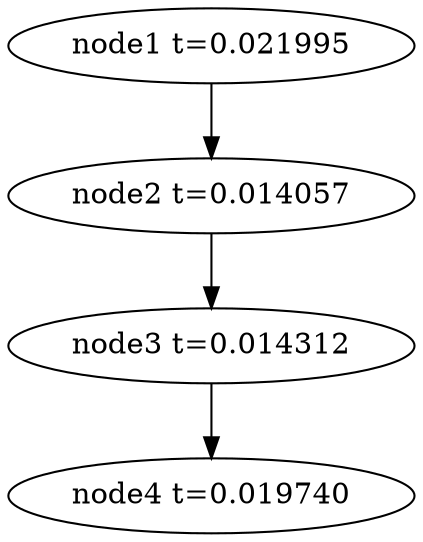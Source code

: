 digraph g{
	node4[label="node4 t=0.019740"]
	node3 -> node4
	node3[label="node3 t=0.014312"];
	node2 -> node3
	node2[label="node2 t=0.014057"];
	node1 -> node2
	node1[label="node1 t=0.021995"];
}
